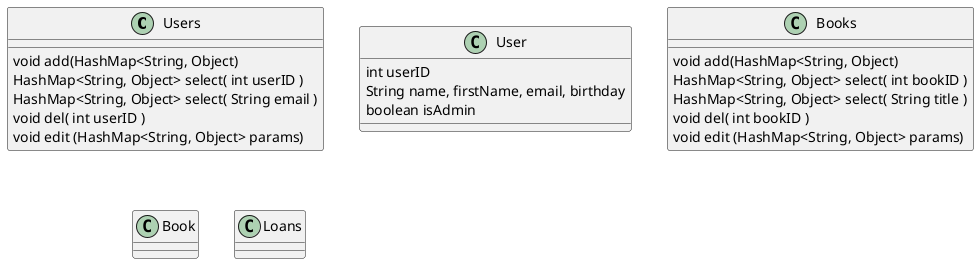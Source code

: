 @startuml

class Users{
    void add(HashMap<String, Object)
    HashMap<String, Object> select( int userID )
    HashMap<String, Object> select( String email )
    void del( int userID )
    void edit (HashMap<String, Object> params)
}


class User{
    int userID
    String name, firstName, email, birthday
    boolean isAdmin

}

class Books{
    void add(HashMap<String, Object)
    HashMap<String, Object> select( int bookID )
    HashMap<String, Object> select( String title )
    void del( int bookID )
    void edit (HashMap<String, Object> params)
}

class Book{

}

class Loans{

}

@enduml